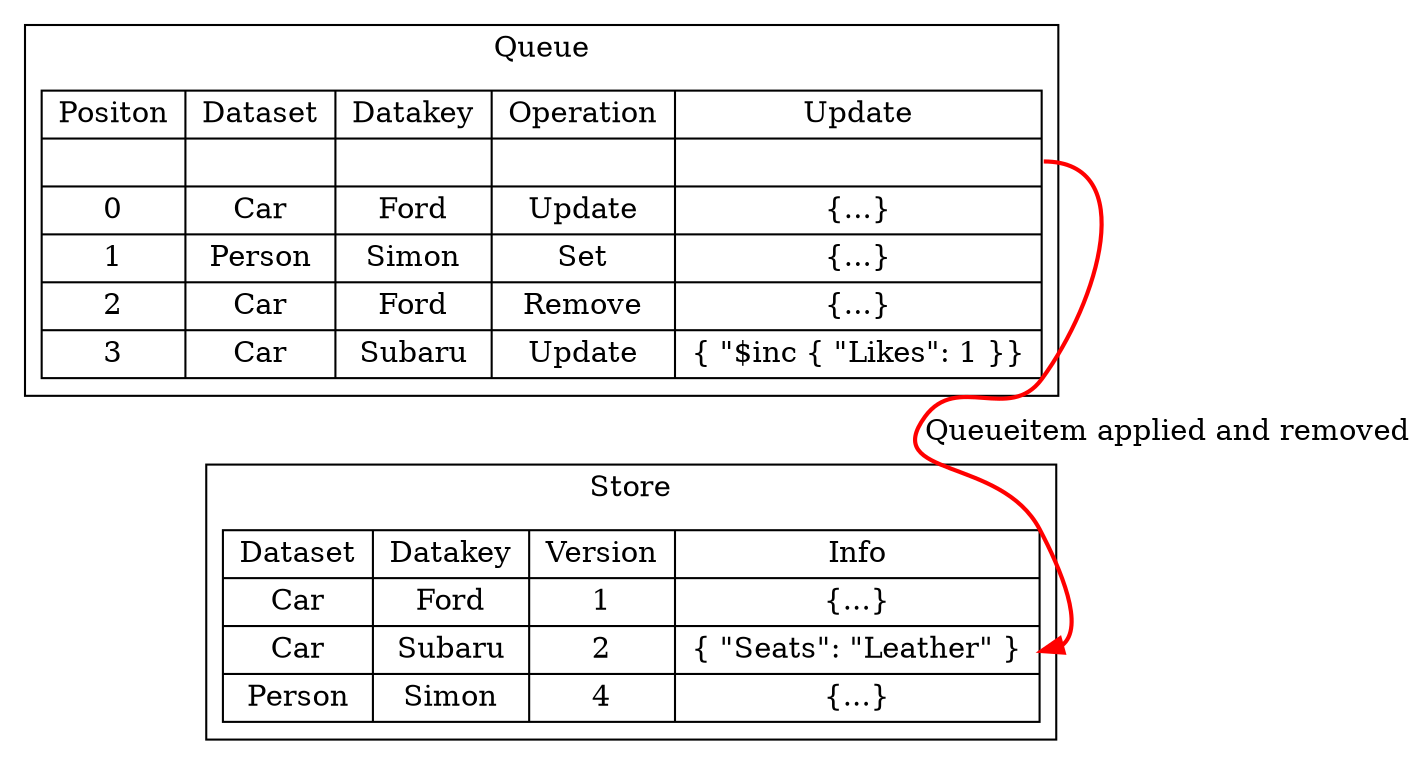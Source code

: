 digraph structs {
	node [shape=record];
	subgraph clusterqueue {
		label = "Queue";
		structqueue [shape=record,label="{ Positon | | 0 | 1 | 2 | 3 } | { Dataset | <f1> | Car | Person | Car | <f2> Car }|{ Datakey | | Ford | Simon | Ford | Subaru }|{ Operation | | Update | Set | Remove | Update }|{ Update | <f3> | \{...\} | \{...\} | \{...\} | <f4> \{ \"$inc \{ \"Likes\": 1 \}\} }"];
	}
	subgraph clusterstore {
		label = "Store";
		structstore [shape=record,label="{ Dataset | Car | Car | Person }|{ Datakey | Ford | Subaru | Simon }|{ Version | 1 |  2 | 4 }|{ Info | \{...\} | <f0> \{ \"Seats\": \"Leather\" \} | \{...\} }"];
	}
	structqueue:f3 -> structstore:f0 [color="red",style="bold",label="Queueitem applied and removed"];
}
